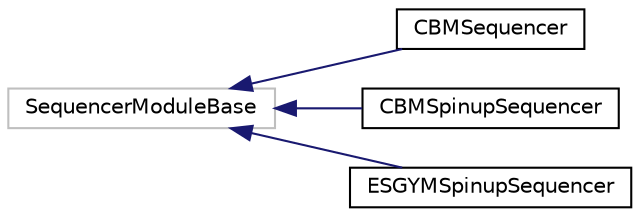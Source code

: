digraph "Graphical Class Hierarchy"
{
 // LATEX_PDF_SIZE
  edge [fontname="Helvetica",fontsize="10",labelfontname="Helvetica",labelfontsize="10"];
  node [fontname="Helvetica",fontsize="10",shape=record];
  rankdir="LR";
  Node114 [label="SequencerModuleBase",height=0.2,width=0.4,color="grey75", fillcolor="white", style="filled",tooltip=" "];
  Node114 -> Node0 [dir="back",color="midnightblue",fontsize="10",style="solid",fontname="Helvetica"];
  Node0 [label="CBMSequencer",height=0.2,width=0.4,color="black", fillcolor="white", style="filled",URL="$classmoja_1_1modules_1_1cbm_1_1CBMSequencer.html",tooltip=" "];
  Node114 -> Node116 [dir="back",color="midnightblue",fontsize="10",style="solid",fontname="Helvetica"];
  Node116 [label="CBMSpinupSequencer",height=0.2,width=0.4,color="black", fillcolor="white", style="filled",URL="$classmoja_1_1modules_1_1cbm_1_1CBMSpinupSequencer.html",tooltip=" "];
  Node114 -> Node117 [dir="back",color="midnightblue",fontsize="10",style="solid",fontname="Helvetica"];
  Node117 [label="ESGYMSpinupSequencer",height=0.2,width=0.4,color="black", fillcolor="white", style="filled",URL="$classmoja_1_1modules_1_1cbm_1_1ESGYMSpinupSequencer.html",tooltip=" "];
}
